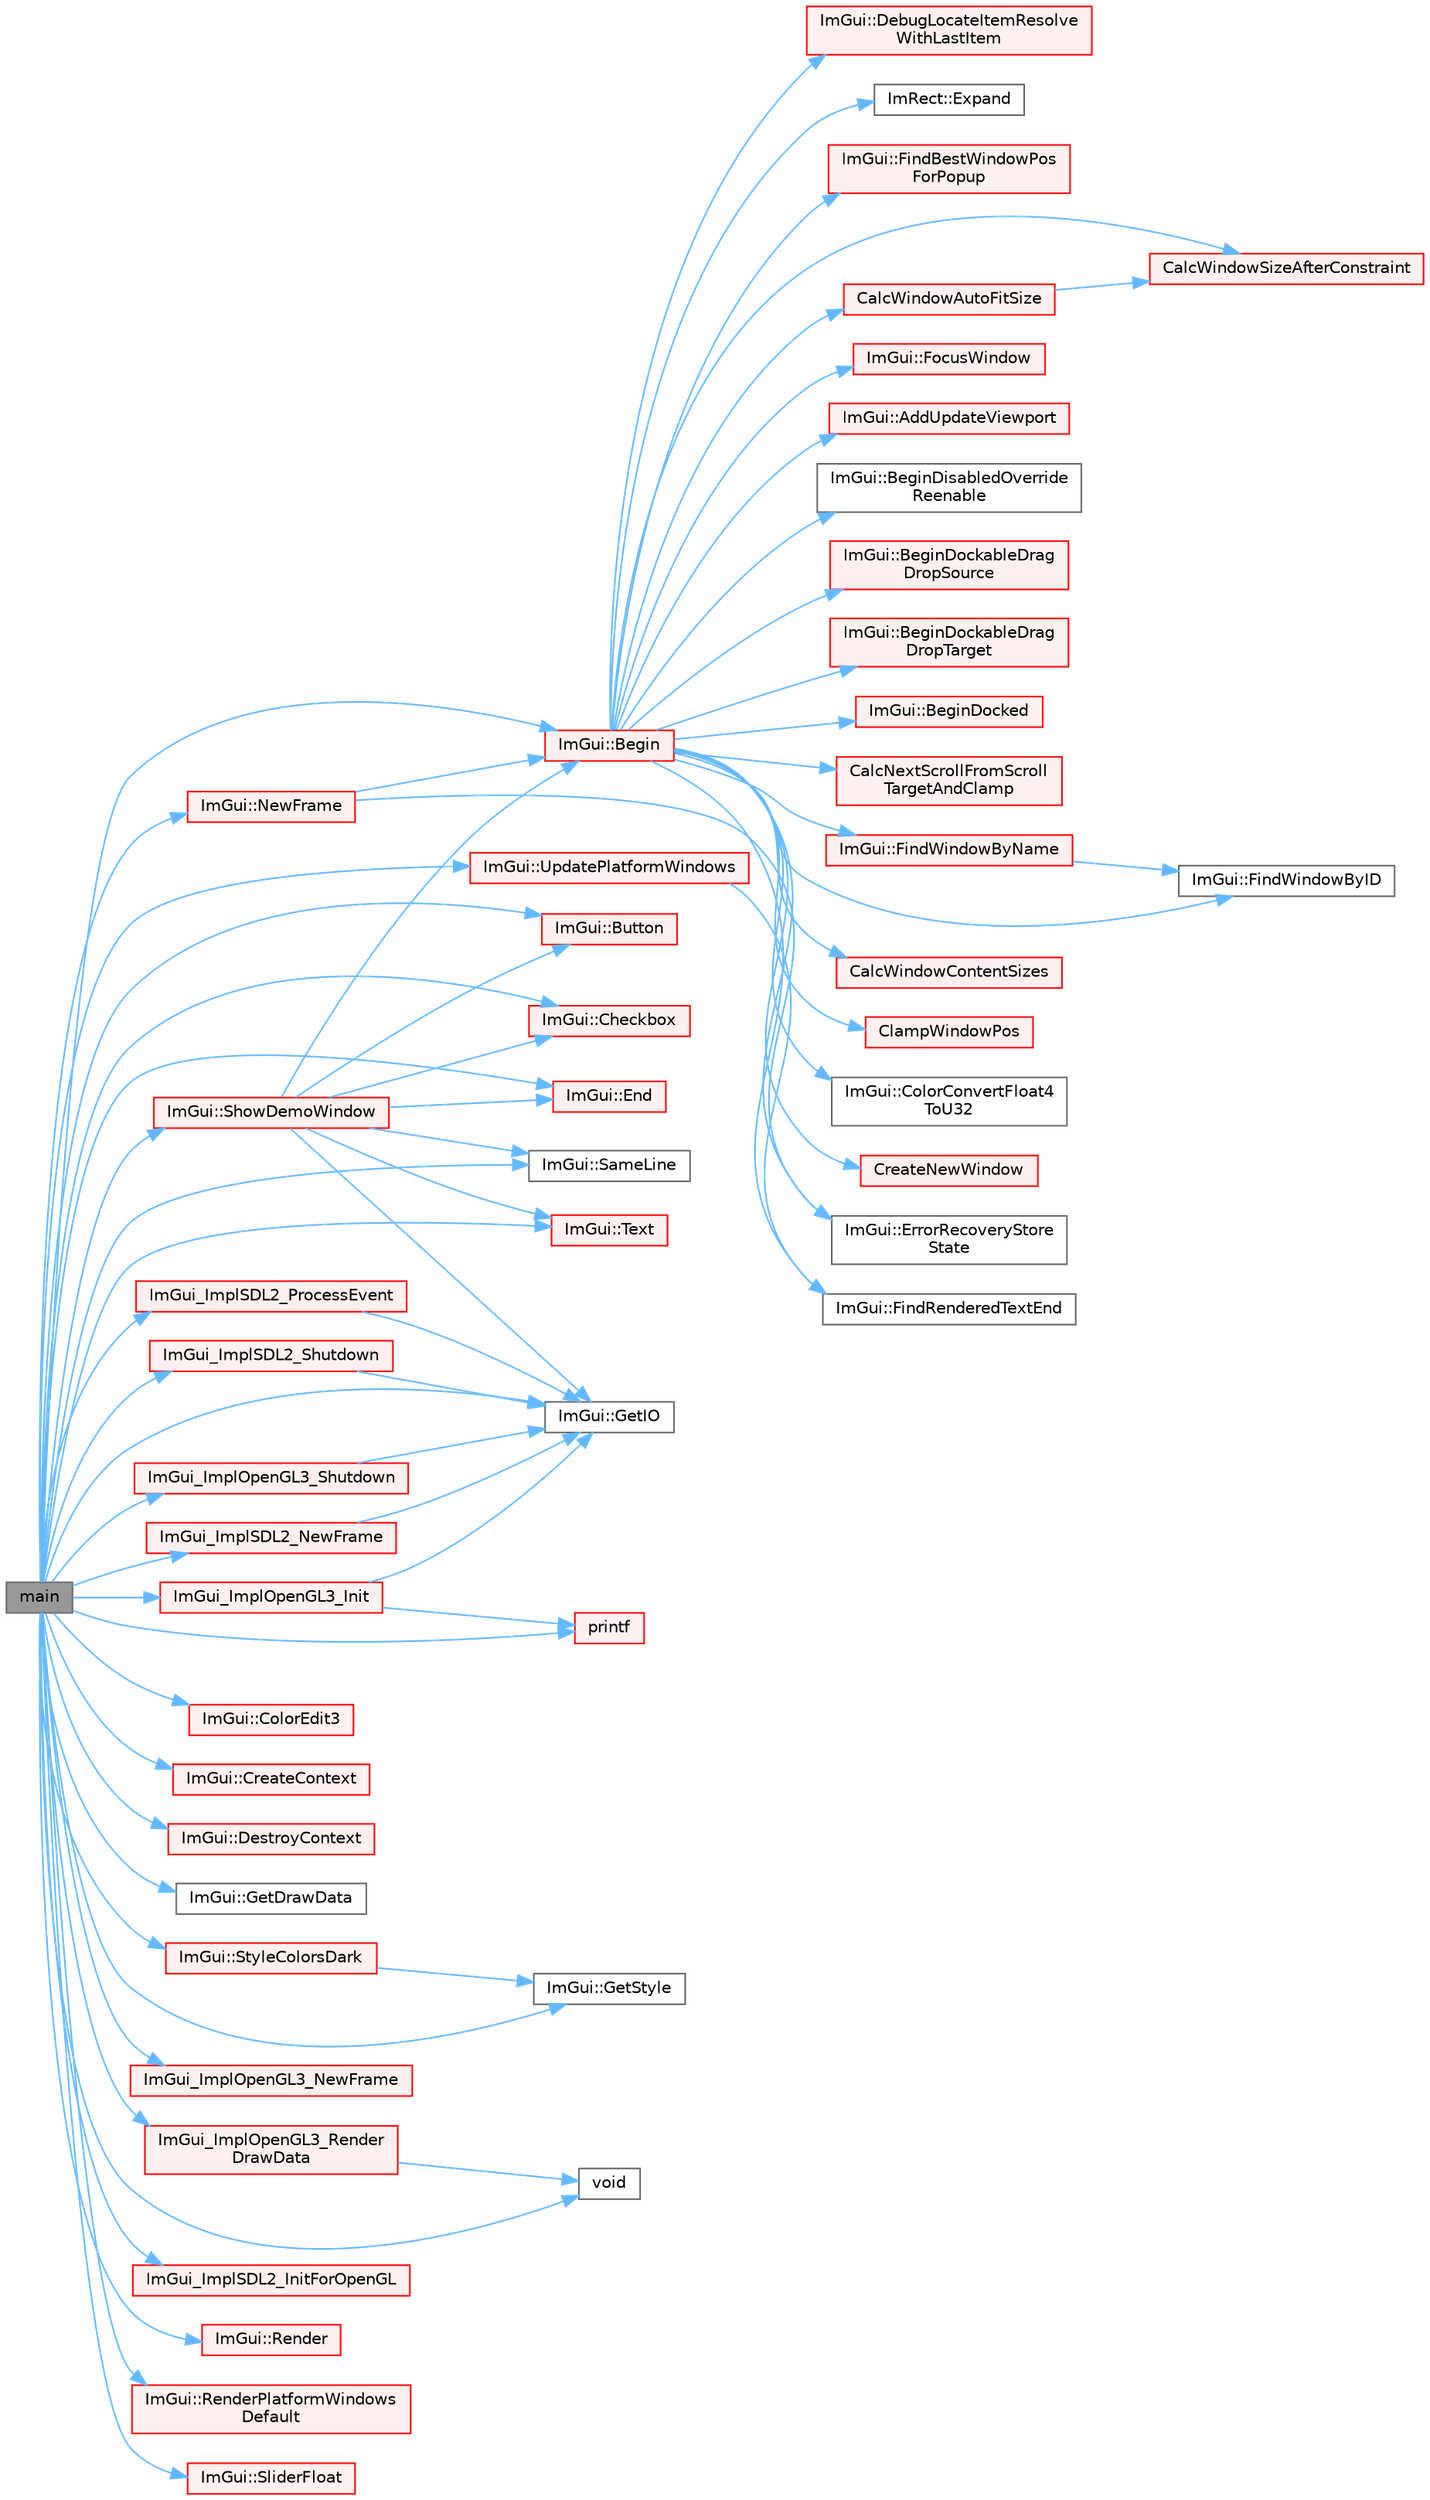 digraph "main"
{
 // LATEX_PDF_SIZE
  bgcolor="transparent";
  edge [fontname=Helvetica,fontsize=10,labelfontname=Helvetica,labelfontsize=10];
  node [fontname=Helvetica,fontsize=10,shape=box,height=0.2,width=0.4];
  rankdir="LR";
  Node1 [id="Node000001",label="main",height=0.2,width=0.4,color="gray40", fillcolor="grey60", style="filled", fontcolor="black",tooltip=" "];
  Node1 -> Node2 [id="edge1_Node000001_Node000002",color="steelblue1",style="solid",tooltip=" "];
  Node2 [id="Node000002",label="ImGui::Begin",height=0.2,width=0.4,color="red", fillcolor="#FFF0F0", style="filled",URL="$namespace_im_gui.html#a581e58db0bc930bafa4a5d23093a2b99",tooltip=" "];
  Node2 -> Node3 [id="edge2_Node000002_Node000003",color="steelblue1",style="solid",tooltip=" "];
  Node3 [id="Node000003",label="ImGui::AddUpdateViewport",height=0.2,width=0.4,color="red", fillcolor="#FFF0F0", style="filled",URL="$namespace_im_gui.html#ada58e5d3e2efc3cef60f213d771408d8",tooltip=" "];
  Node2 -> Node19 [id="edge3_Node000002_Node000019",color="steelblue1",style="solid",tooltip=" "];
  Node19 [id="Node000019",label="ImGui::BeginDisabledOverride\lReenable",height=0.2,width=0.4,color="grey40", fillcolor="white", style="filled",URL="$namespace_im_gui.html#a26b36756e219b7129f894e1c2feb17a8",tooltip=" "];
  Node2 -> Node20 [id="edge4_Node000002_Node000020",color="steelblue1",style="solid",tooltip=" "];
  Node20 [id="Node000020",label="ImGui::BeginDockableDrag\lDropSource",height=0.2,width=0.4,color="red", fillcolor="#FFF0F0", style="filled",URL="$namespace_im_gui.html#a7a435b1565d4884e42a5ee5667f21a1f",tooltip=" "];
  Node2 -> Node370 [id="edge5_Node000002_Node000370",color="steelblue1",style="solid",tooltip=" "];
  Node370 [id="Node000370",label="ImGui::BeginDockableDrag\lDropTarget",height=0.2,width=0.4,color="red", fillcolor="#FFF0F0", style="filled",URL="$namespace_im_gui.html#a1725ff3becdb963b97c16d69d4c9f308",tooltip=" "];
  Node2 -> Node414 [id="edge6_Node000002_Node000414",color="steelblue1",style="solid",tooltip=" "];
  Node414 [id="Node000414",label="ImGui::BeginDocked",height=0.2,width=0.4,color="red", fillcolor="#FFF0F0", style="filled",URL="$namespace_im_gui.html#a627bb85e7c0ab597360f63719bfb1e55",tooltip=" "];
  Node2 -> Node262 [id="edge7_Node000002_Node000262",color="steelblue1",style="solid",tooltip=" "];
  Node262 [id="Node000262",label="CalcNextScrollFromScroll\lTargetAndClamp",height=0.2,width=0.4,color="red", fillcolor="#FFF0F0", style="filled",URL="$imgui_8cpp.html#a07abb80a54115cb5cf9da03351e29533",tooltip=" "];
  Node2 -> Node238 [id="edge8_Node000002_Node000238",color="steelblue1",style="solid",tooltip=" "];
  Node238 [id="Node000238",label="CalcWindowAutoFitSize",height=0.2,width=0.4,color="red", fillcolor="#FFF0F0", style="filled",URL="$imgui_8cpp.html#acbe6338daf87dc6ab636f02f1367eb41",tooltip=" "];
  Node238 -> Node241 [id="edge9_Node000238_Node000241",color="steelblue1",style="solid",tooltip=" "];
  Node241 [id="Node000241",label="CalcWindowSizeAfterConstraint",height=0.2,width=0.4,color="red", fillcolor="#FFF0F0", style="filled",URL="$imgui_8cpp.html#a0c4618a6985c33c4936f1d9f1c7b26b4",tooltip=" "];
  Node2 -> Node243 [id="edge10_Node000002_Node000243",color="steelblue1",style="solid",tooltip=" "];
  Node243 [id="Node000243",label="CalcWindowContentSizes",height=0.2,width=0.4,color="red", fillcolor="#FFF0F0", style="filled",URL="$imgui_8cpp.html#a6eddef51b4880a9f1dca88837f71fc6e",tooltip=" "];
  Node2 -> Node241 [id="edge11_Node000002_Node000241",color="steelblue1",style="solid",tooltip=" "];
  Node2 -> Node460 [id="edge12_Node000002_Node000460",color="steelblue1",style="solid",tooltip=" "];
  Node460 [id="Node000460",label="ClampWindowPos",height=0.2,width=0.4,color="red", fillcolor="#FFF0F0", style="filled",URL="$imgui_8cpp.html#a27b88f27774c413d5578ab6a3f989872",tooltip=" "];
  Node2 -> Node89 [id="edge13_Node000002_Node000089",color="steelblue1",style="solid",tooltip=" "];
  Node89 [id="Node000089",label="ImGui::ColorConvertFloat4\lToU32",height=0.2,width=0.4,color="grey40", fillcolor="white", style="filled",URL="$namespace_im_gui.html#abe2691de0b1a71c774ab24cc91564a94",tooltip=" "];
  Node2 -> Node461 [id="edge14_Node000002_Node000461",color="steelblue1",style="solid",tooltip=" "];
  Node461 [id="Node000461",label="CreateNewWindow",height=0.2,width=0.4,color="red", fillcolor="#FFF0F0", style="filled",URL="$imgui_8cpp.html#a3c92847eb67e7138e6f9af0ee66d3b33",tooltip=" "];
  Node2 -> Node111 [id="edge15_Node000002_Node000111",color="steelblue1",style="solid",tooltip=" "];
  Node111 [id="Node000111",label="ImGui::DebugLocateItemResolve\lWithLastItem",height=0.2,width=0.4,color="red", fillcolor="#FFF0F0", style="filled",URL="$namespace_im_gui.html#ae8ab0d7dfc90af8e82db3ed9e7829219",tooltip=" "];
  Node2 -> Node467 [id="edge16_Node000002_Node000467",color="steelblue1",style="solid",tooltip=" "];
  Node467 [id="Node000467",label="ImGui::ErrorRecoveryStore\lState",height=0.2,width=0.4,color="grey40", fillcolor="white", style="filled",URL="$namespace_im_gui.html#ac961d81019f580ffaec6b8857635a348",tooltip=" "];
  Node2 -> Node192 [id="edge17_Node000002_Node000192",color="steelblue1",style="solid",tooltip=" "];
  Node192 [id="Node000192",label="ImRect::Expand",height=0.2,width=0.4,color="grey40", fillcolor="white", style="filled",URL="$struct_im_rect.html#af33a7424c3341d08acd69da30c27c753",tooltip=" "];
  Node2 -> Node468 [id="edge18_Node000002_Node000468",color="steelblue1",style="solid",tooltip=" "];
  Node468 [id="Node000468",label="ImGui::FindBestWindowPos\lForPopup",height=0.2,width=0.4,color="red", fillcolor="#FFF0F0", style="filled",URL="$namespace_im_gui.html#a310ff87cbe678e2c632bf1f5577a7fbd",tooltip=" "];
  Node2 -> Node147 [id="edge19_Node000002_Node000147",color="steelblue1",style="solid",tooltip=" "];
  Node147 [id="Node000147",label="ImGui::FindRenderedTextEnd",height=0.2,width=0.4,color="grey40", fillcolor="white", style="filled",URL="$namespace_im_gui.html#a7671e1dbc803a31b06081b52a771d83f",tooltip=" "];
  Node2 -> Node247 [id="edge20_Node000002_Node000247",color="steelblue1",style="solid",tooltip=" "];
  Node247 [id="Node000247",label="ImGui::FindWindowByID",height=0.2,width=0.4,color="grey40", fillcolor="white", style="filled",URL="$namespace_im_gui.html#a82204d8800dc3a072ddbcbd2aecc48ac",tooltip=" "];
  Node2 -> Node246 [id="edge21_Node000002_Node000246",color="steelblue1",style="solid",tooltip=" "];
  Node246 [id="Node000246",label="ImGui::FindWindowByName",height=0.2,width=0.4,color="red", fillcolor="#FFF0F0", style="filled",URL="$namespace_im_gui.html#abca25f22c02e73d5eb2e9c72c4557813",tooltip=" "];
  Node246 -> Node247 [id="edge22_Node000246_Node000247",color="steelblue1",style="solid",tooltip=" "];
  Node2 -> Node31 [id="edge23_Node000002_Node000031",color="steelblue1",style="solid",tooltip=" "];
  Node31 [id="Node000031",label="ImGui::FocusWindow",height=0.2,width=0.4,color="red", fillcolor="#FFF0F0", style="filled",URL="$namespace_im_gui.html#a27aa6f2f3aa11778c6d023b1b223f262",tooltip=" "];
  Node1 -> Node515 [id="edge24_Node000001_Node000515",color="steelblue1",style="solid",tooltip=" "];
  Node515 [id="Node000515",label="ImGui::Button",height=0.2,width=0.4,color="red", fillcolor="#FFF0F0", style="filled",URL="$namespace_im_gui.html#a38094c568ce398db5a3abb9d3ac92030",tooltip=" "];
  Node1 -> Node518 [id="edge25_Node000001_Node000518",color="steelblue1",style="solid",tooltip=" "];
  Node518 [id="Node000518",label="ImGui::Checkbox",height=0.2,width=0.4,color="red", fillcolor="#FFF0F0", style="filled",URL="$namespace_im_gui.html#a57d73c1d0ef807fef734d91024092027",tooltip=" "];
  Node1 -> Node519 [id="edge26_Node000001_Node000519",color="steelblue1",style="solid",tooltip=" "];
  Node519 [id="Node000519",label="ImGui::ColorEdit3",height=0.2,width=0.4,color="red", fillcolor="#FFF0F0", style="filled",URL="$namespace_im_gui.html#a5afe76ba1c91f07363e40396e7df656e",tooltip=" "];
  Node1 -> Node618 [id="edge27_Node000001_Node000618",color="steelblue1",style="solid",tooltip=" "];
  Node618 [id="Node000618",label="ImGui::CreateContext",height=0.2,width=0.4,color="red", fillcolor="#FFF0F0", style="filled",URL="$namespace_im_gui.html#a4ff6c9ad05a0eba37ce1b5ff1607810a",tooltip=" "];
  Node1 -> Node676 [id="edge28_Node000001_Node000676",color="steelblue1",style="solid",tooltip=" "];
  Node676 [id="Node000676",label="ImGui::DestroyContext",height=0.2,width=0.4,color="red", fillcolor="#FFF0F0", style="filled",URL="$namespace_im_gui.html#ab9132deece575023170cd8e681d0581d",tooltip=" "];
  Node1 -> Node84 [id="edge29_Node000001_Node000084",color="steelblue1",style="solid",tooltip=" "];
  Node84 [id="Node000084",label="ImGui::End",height=0.2,width=0.4,color="red", fillcolor="#FFF0F0", style="filled",URL="$namespace_im_gui.html#a5479d93794a004c67ceb6d13f37c8254",tooltip=" "];
  Node1 -> Node690 [id="edge30_Node000001_Node000690",color="steelblue1",style="solid",tooltip=" "];
  Node690 [id="Node000690",label="ImGui::GetDrawData",height=0.2,width=0.4,color="grey40", fillcolor="white", style="filled",URL="$namespace_im_gui.html#ab73131dc44b1267dac04f0c2bb0af983",tooltip=" "];
  Node1 -> Node679 [id="edge31_Node000001_Node000679",color="steelblue1",style="solid",tooltip=" "];
  Node679 [id="Node000679",label="ImGui::GetIO",height=0.2,width=0.4,color="grey40", fillcolor="white", style="filled",URL="$namespace_im_gui.html#a3179e560812f878f3961ce803a5d9302",tooltip=" "];
  Node1 -> Node691 [id="edge32_Node000001_Node000691",color="steelblue1",style="solid",tooltip=" "];
  Node691 [id="Node000691",label="ImGui::GetStyle",height=0.2,width=0.4,color="grey40", fillcolor="white", style="filled",URL="$namespace_im_gui.html#abafef4bb3e3654efd96a47b2e22870a7",tooltip=" "];
  Node1 -> Node692 [id="edge33_Node000001_Node000692",color="steelblue1",style="solid",tooltip=" "];
  Node692 [id="Node000692",label="ImGui_ImplOpenGL3_Init",height=0.2,width=0.4,color="red", fillcolor="#FFF0F0", style="filled",URL="$imgui__impl__opengl3_8cpp.html#a0475f257dc97d1daceee89cb4b19744d",tooltip=" "];
  Node692 -> Node679 [id="edge34_Node000692_Node000679",color="steelblue1",style="solid",tooltip=" "];
  Node692 -> Node734 [id="edge35_Node000692_Node000734",color="steelblue1",style="solid",tooltip=" "];
  Node734 [id="Node000734",label="printf",height=0.2,width=0.4,color="red", fillcolor="#FFF0F0", style="filled",URL="$printf_8h.html#aee3ed3a831f25f07e7be3919fff2203a",tooltip=" "];
  Node1 -> Node735 [id="edge36_Node000001_Node000735",color="steelblue1",style="solid",tooltip=" "];
  Node735 [id="Node000735",label="ImGui_ImplOpenGL3_NewFrame",height=0.2,width=0.4,color="red", fillcolor="#FFF0F0", style="filled",URL="$imgui__impl__opengl3_8cpp.html#a900e74add4e56e74f97a210eb329aa91",tooltip=" "];
  Node1 -> Node731 [id="edge37_Node000001_Node000731",color="steelblue1",style="solid",tooltip=" "];
  Node731 [id="Node000731",label="ImGui_ImplOpenGL3_Render\lDrawData",height=0.2,width=0.4,color="red", fillcolor="#FFF0F0", style="filled",URL="$imgui__impl__opengl3_8cpp.html#ad215190229f4f300593911aa7b3821de",tooltip=" "];
  Node731 -> Node362 [id="edge38_Node000731_Node000362",color="steelblue1",style="solid",tooltip=" "];
  Node362 [id="Node000362",label="void",height=0.2,width=0.4,color="grey40", fillcolor="white", style="filled",URL="$mimalloc_8h.html#a9d6d8aef94ac19034a5f163606f84830",tooltip=" "];
  Node1 -> Node680 [id="edge39_Node000001_Node000680",color="steelblue1",style="solid",tooltip=" "];
  Node680 [id="Node000680",label="ImGui_ImplOpenGL3_Shutdown",height=0.2,width=0.4,color="red", fillcolor="#FFF0F0", style="filled",URL="$imgui__impl__opengl3_8cpp.html#acbd53376e6135ad71e7bcd9879278e37",tooltip=" "];
  Node680 -> Node679 [id="edge40_Node000680_Node000679",color="steelblue1",style="solid",tooltip=" "];
  Node1 -> Node810 [id="edge41_Node000001_Node000810",color="steelblue1",style="solid",tooltip=" "];
  Node810 [id="Node000810",label="ImGui_ImplSDL2_InitForOpenGL",height=0.2,width=0.4,color="red", fillcolor="#FFF0F0", style="filled",URL="$imgui__impl__sdl2_8cpp.html#a64942ba4101d9d607f601a381ce40d95",tooltip=" "];
  Node1 -> Node831 [id="edge42_Node000001_Node000831",color="steelblue1",style="solid",tooltip=" "];
  Node831 [id="Node000831",label="ImGui_ImplSDL2_NewFrame",height=0.2,width=0.4,color="red", fillcolor="#FFF0F0", style="filled",URL="$imgui__impl__sdl2_8cpp.html#ade7f27ebdb4261e5e9184379677e0bac",tooltip=" "];
  Node831 -> Node679 [id="edge43_Node000831_Node000679",color="steelblue1",style="solid",tooltip=" "];
  Node1 -> Node851 [id="edge44_Node000001_Node000851",color="steelblue1",style="solid",tooltip=" "];
  Node851 [id="Node000851",label="ImGui_ImplSDL2_ProcessEvent",height=0.2,width=0.4,color="red", fillcolor="#FFF0F0", style="filled",URL="$imgui__impl__sdl2_8cpp.html#af02f4ad765d4f65b334eb14a4065f8eb",tooltip=" "];
  Node851 -> Node679 [id="edge45_Node000851_Node000679",color="steelblue1",style="solid",tooltip=" "];
  Node1 -> Node862 [id="edge46_Node000001_Node000862",color="steelblue1",style="solid",tooltip=" "];
  Node862 [id="Node000862",label="ImGui_ImplSDL2_Shutdown",height=0.2,width=0.4,color="red", fillcolor="#FFF0F0", style="filled",URL="$imgui__impl__sdl2_8cpp.html#af32b62f3df7cef2d1b3a88b8fb96d811",tooltip=" "];
  Node862 -> Node679 [id="edge47_Node000862_Node000679",color="steelblue1",style="solid",tooltip=" "];
  Node1 -> Node864 [id="edge48_Node000001_Node000864",color="steelblue1",style="solid",tooltip=" "];
  Node864 [id="Node000864",label="ImGui::NewFrame",height=0.2,width=0.4,color="red", fillcolor="#FFF0F0", style="filled",URL="$namespace_im_gui.html#ab3f1fc018f903b7ad79fd10663375774",tooltip=" "];
  Node864 -> Node2 [id="edge49_Node000864_Node000002",color="steelblue1",style="solid",tooltip=" "];
  Node864 -> Node467 [id="edge50_Node000864_Node000467",color="steelblue1",style="solid",tooltip=" "];
  Node1 -> Node734 [id="edge51_Node000001_Node000734",color="steelblue1",style="solid",tooltip=" "];
  Node1 -> Node993 [id="edge52_Node000001_Node000993",color="steelblue1",style="solid",tooltip=" "];
  Node993 [id="Node000993",label="ImGui::Render",height=0.2,width=0.4,color="red", fillcolor="#FFF0F0", style="filled",URL="$namespace_im_gui.html#ab51a164f547317c16c441f1599e3946d",tooltip=" "];
  Node1 -> Node1039 [id="edge53_Node000001_Node001039",color="steelblue1",style="solid",tooltip=" "];
  Node1039 [id="Node001039",label="ImGui::RenderPlatformWindows\lDefault",height=0.2,width=0.4,color="red", fillcolor="#FFF0F0", style="filled",URL="$namespace_im_gui.html#a6b071e16d5fd79c23459135ff562bef5",tooltip=" "];
  Node1 -> Node172 [id="edge54_Node000001_Node000172",color="steelblue1",style="solid",tooltip=" "];
  Node172 [id="Node000172",label="ImGui::SameLine",height=0.2,width=0.4,color="grey40", fillcolor="white", style="filled",URL="$namespace_im_gui.html#addd433eb3aae59119e341e80db474f66",tooltip=" "];
  Node1 -> Node1040 [id="edge55_Node000001_Node001040",color="steelblue1",style="solid",tooltip=" "];
  Node1040 [id="Node001040",label="ImGui::ShowDemoWindow",height=0.2,width=0.4,color="red", fillcolor="#FFF0F0", style="filled",URL="$namespace_im_gui.html#af95643a0ce4893b9e57c12991922fb18",tooltip=" "];
  Node1040 -> Node2 [id="edge56_Node001040_Node000002",color="steelblue1",style="solid",tooltip=" "];
  Node1040 -> Node515 [id="edge57_Node001040_Node000515",color="steelblue1",style="solid",tooltip=" "];
  Node1040 -> Node518 [id="edge58_Node001040_Node000518",color="steelblue1",style="solid",tooltip=" "];
  Node1040 -> Node84 [id="edge59_Node001040_Node000084",color="steelblue1",style="solid",tooltip=" "];
  Node1040 -> Node679 [id="edge60_Node001040_Node000679",color="steelblue1",style="solid",tooltip=" "];
  Node1040 -> Node172 [id="edge61_Node001040_Node000172",color="steelblue1",style="solid",tooltip=" "];
  Node1040 -> Node527 [id="edge62_Node001040_Node000527",color="steelblue1",style="solid",tooltip=" "];
  Node527 [id="Node000527",label="ImGui::Text",height=0.2,width=0.4,color="red", fillcolor="#FFF0F0", style="filled",URL="$namespace_im_gui.html#a9e7b83611fe441d54fad2effb4bf4965",tooltip=" "];
  Node1 -> Node1089 [id="edge63_Node000001_Node001089",color="steelblue1",style="solid",tooltip=" "];
  Node1089 [id="Node001089",label="ImGui::SliderFloat",height=0.2,width=0.4,color="red", fillcolor="#FFF0F0", style="filled",URL="$namespace_im_gui.html#a864f761801792a0cc5ce3408f3392cfc",tooltip=" "];
  Node1 -> Node1475 [id="edge64_Node000001_Node001475",color="steelblue1",style="solid",tooltip=" "];
  Node1475 [id="Node001475",label="ImGui::StyleColorsDark",height=0.2,width=0.4,color="red", fillcolor="#FFF0F0", style="filled",URL="$namespace_im_gui.html#a26c67fc14081b359566d5e135cd8c767",tooltip=" "];
  Node1475 -> Node691 [id="edge65_Node001475_Node000691",color="steelblue1",style="solid",tooltip=" "];
  Node1 -> Node527 [id="edge66_Node000001_Node000527",color="steelblue1",style="solid",tooltip=" "];
  Node1 -> Node1478 [id="edge67_Node000001_Node001478",color="steelblue1",style="solid",tooltip=" "];
  Node1478 [id="Node001478",label="ImGui::UpdatePlatformWindows",height=0.2,width=0.4,color="red", fillcolor="#FFF0F0", style="filled",URL="$namespace_im_gui.html#aec5bbce3200aa681dac6a1915ef07f60",tooltip=" "];
  Node1478 -> Node147 [id="edge68_Node001478_Node000147",color="steelblue1",style="solid",tooltip=" "];
  Node1 -> Node362 [id="edge69_Node000001_Node000362",color="steelblue1",style="solid",tooltip=" "];
}
